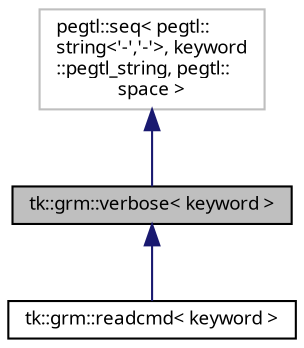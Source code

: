 digraph "tk::grm::verbose&lt; keyword &gt;"
{
 // INTERACTIVE_SVG=YES
  bgcolor="transparent";
  edge [fontname="sans-serif",fontsize="9",labelfontname="sans-serif",labelfontsize="9"];
  node [fontname="sans-serif",fontsize="9",shape=record];
  Node1 [label="tk::grm::verbose\< keyword \>",height=0.2,width=0.4,color="black", fillcolor="grey75", style="filled", fontcolor="black"];
  Node2 -> Node1 [dir="back",color="midnightblue",fontsize="9",style="solid",fontname="sans-serif"];
  Node2 [label="pegtl::seq\< pegtl::\lstring\<'-','-'\>, keyword\l::pegtl_string, pegtl::\lspace \>",height=0.2,width=0.4,color="grey75"];
  Node1 -> Node3 [dir="back",color="midnightblue",fontsize="9",style="solid",fontname="sans-serif"];
  Node3 [label="tk::grm::readcmd\< keyword \>",height=0.2,width=0.4,color="black",URL="$structtk_1_1grm_1_1readcmd.html",tooltip="Read command line &#39;keyword&#39; in verbose form, i.e., &#39;–keyword&#39;. "];
}
